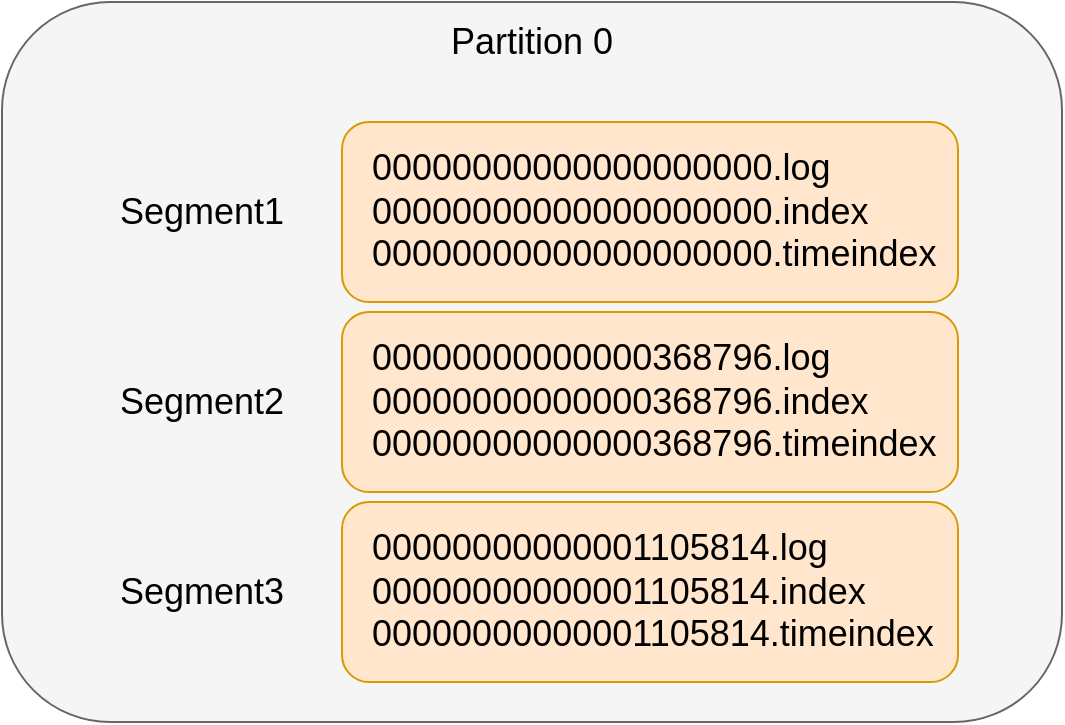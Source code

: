 <mxfile pages="1" version="11.2.9" type="github"><diagram id="MJuLWJjy4fnVhtMjruGv" name="Page-1"><mxGraphModel dx="1422" dy="-1615" grid="1" gridSize="10" guides="1" tooltips="1" connect="1" arrows="1" fold="1" page="1" pageScale="1" pageWidth="827" pageHeight="1169" math="0" shadow="0"><root><mxCell id="0"/><mxCell id="1" parent="0"/><mxCell id="6j2legpFIzO9h5dVgZwm-218" value="" style="rounded=1;whiteSpace=wrap;html=1;strokeWidth=1;fontSize=18;fillColor=#f5f5f5;strokeColor=#666666;fontColor=#333333;" vertex="1" parent="1"><mxGeometry x="210" y="2410" width="530" height="360" as="geometry"/></mxCell><mxCell id="6j2legpFIzO9h5dVgZwm-219" value="" style="rounded=1;whiteSpace=wrap;html=1;strokeWidth=1;fontSize=18;fillColor=#ffe6cc;strokeColor=#d79b00;" vertex="1" parent="1"><mxGeometry x="380" y="2470" width="308" height="90" as="geometry"/></mxCell><mxCell id="6j2legpFIzO9h5dVgZwm-220" value="" style="rounded=1;whiteSpace=wrap;html=1;strokeWidth=1;fontSize=18;fillColor=#ffe6cc;strokeColor=#d79b00;" vertex="1" parent="1"><mxGeometry x="380" y="2565" width="308" height="90" as="geometry"/></mxCell><mxCell id="6j2legpFIzO9h5dVgZwm-221" value="" style="rounded=1;whiteSpace=wrap;html=1;strokeWidth=1;fontSize=18;fillColor=#ffe6cc;strokeColor=#d79b00;" vertex="1" parent="1"><mxGeometry x="380" y="2660" width="308" height="90" as="geometry"/></mxCell><mxCell id="6j2legpFIzO9h5dVgZwm-222" value="Segment1" style="text;html=1;strokeColor=none;fillColor=none;align=center;verticalAlign=middle;whiteSpace=wrap;rounded=0;fontSize=18;fontColor=#000000;" vertex="1" parent="1"><mxGeometry x="290" y="2505" width="40" height="20" as="geometry"/></mxCell><mxCell id="6j2legpFIzO9h5dVgZwm-223" value="Segment2" style="text;html=1;strokeColor=none;fillColor=none;align=center;verticalAlign=middle;whiteSpace=wrap;rounded=0;fontSize=18;fontColor=#000000;" vertex="1" parent="1"><mxGeometry x="290" y="2600" width="40" height="20" as="geometry"/></mxCell><mxCell id="6j2legpFIzO9h5dVgZwm-224" value="Segment3" style="text;html=1;strokeColor=none;fillColor=none;align=center;verticalAlign=middle;whiteSpace=wrap;rounded=0;fontSize=18;fontColor=#000000;" vertex="1" parent="1"><mxGeometry x="290" y="2695" width="40" height="20" as="geometry"/></mxCell><mxCell id="6j2legpFIzO9h5dVgZwm-227" value="00000000000000000000.log&lt;br&gt;00000000000000000000.index&lt;br&gt;00000000000000000000.timeindex" style="text;html=1;strokeColor=none;fillColor=none;align=left;verticalAlign=middle;whiteSpace=wrap;rounded=0;fontSize=18;fontColor=#000000;" vertex="1" parent="1"><mxGeometry x="393" y="2505" width="40" height="20" as="geometry"/></mxCell><mxCell id="6j2legpFIzO9h5dVgZwm-228" value="00000000000000368796.log&lt;br&gt;00000000000000368796.index&lt;br&gt;00000000000000368796.timeindex" style="text;html=1;strokeColor=none;fillColor=none;align=left;verticalAlign=middle;whiteSpace=wrap;rounded=0;fontSize=18;fontColor=#000000;" vertex="1" parent="1"><mxGeometry x="393" y="2600" width="40" height="20" as="geometry"/></mxCell><mxCell id="6j2legpFIzO9h5dVgZwm-229" value="00000000000001105814.log&lt;br&gt;00000000000001105814.index&lt;br&gt;00000000000001105814.timeindex" style="text;html=1;strokeColor=none;fillColor=none;align=left;verticalAlign=middle;whiteSpace=wrap;rounded=0;fontSize=18;fontColor=#000000;" vertex="1" parent="1"><mxGeometry x="393" y="2695" width="40" height="20" as="geometry"/></mxCell><mxCell id="6j2legpFIzO9h5dVgZwm-230" value="Partition 0" style="text;html=1;strokeColor=none;fillColor=none;align=center;verticalAlign=middle;whiteSpace=wrap;rounded=0;fontSize=18;fontColor=#000000;" vertex="1" parent="1"><mxGeometry x="420" y="2420" width="110" height="20" as="geometry"/></mxCell></root></mxGraphModel></diagram></mxfile>